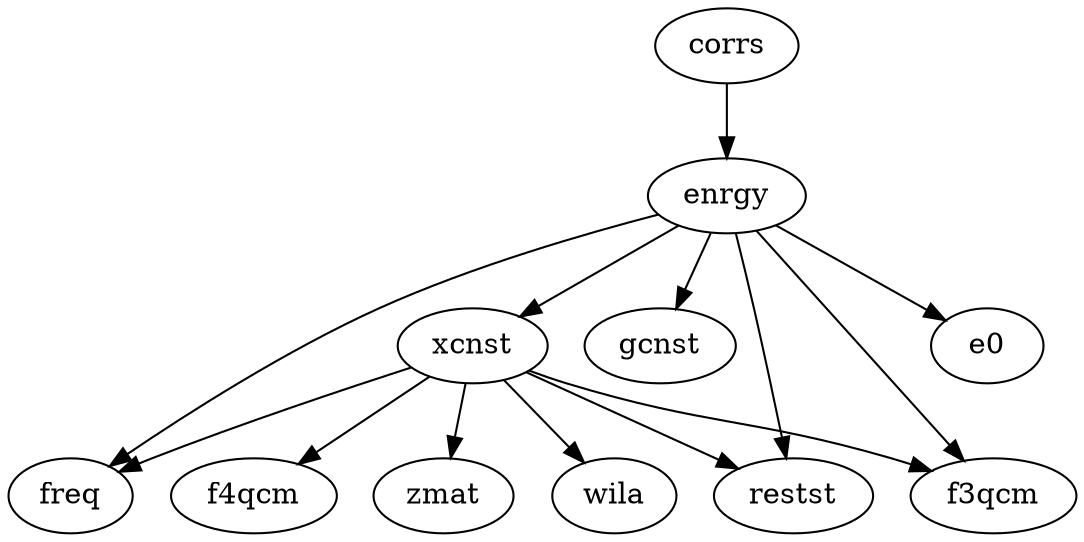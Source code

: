 // for debugging mismatches in `corrs` - fully-resonance-corrected anharmonic
// vibrational frequencies

digraph symm_tops {
	corrs -> enrgy;
	enrgy -> {freq xcnst gcnst restst f3qcm e0};
	xcnst -> {freq f4qcm f3qcm zmat restst wila};
}
